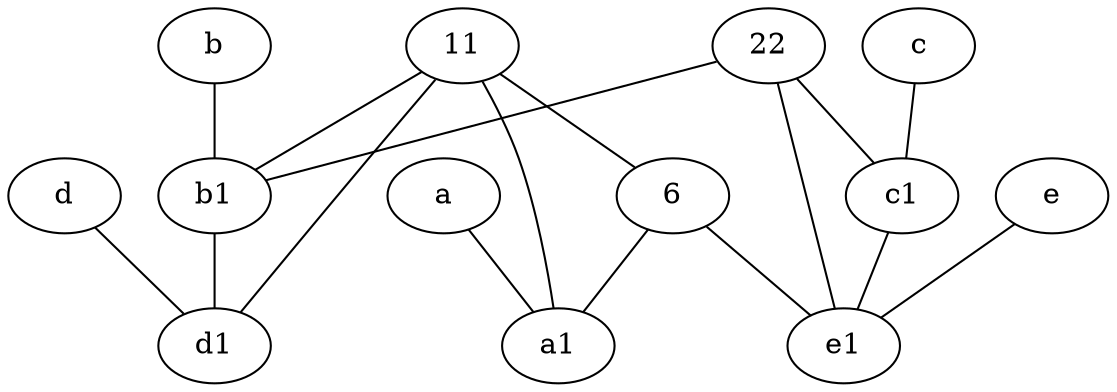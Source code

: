 graph {
	node [labelfontsize=50]
	b1 [labelfontsize=50 pos="9,4!"]
	d1 [labelfontsize=50 pos="3,5!"]
	11 [labelfontsize=50]
	c1 [labelfontsize=50 pos="4.5,3!"]
	c [labelfontsize=50 pos="4.5,2!"]
	e [labelfontsize=50 pos="7,9!"]
	6 [labelfontsize=50]
	22 [labelfontsize=50]
	b [labelfontsize=50 pos="10,4!"]
	e1 [labelfontsize=50 pos="7,7!"]
	a1 [labelfontsize=50 pos="8,3!"]
	d [labelfontsize=50 pos="2,5!"]
	a [labelfontsize=50 pos="8,2!"]
	c1 -- e1
	6 -- e1
	6 -- a1
	a -- a1
	22 -- e1
	b -- b1
	d -- d1
	22 -- c1
	c -- c1
	e -- e1
	11 -- b1
	11 -- a1
	22 -- b1
	11 -- 6
	11 -- d1
	b1 -- d1
}
